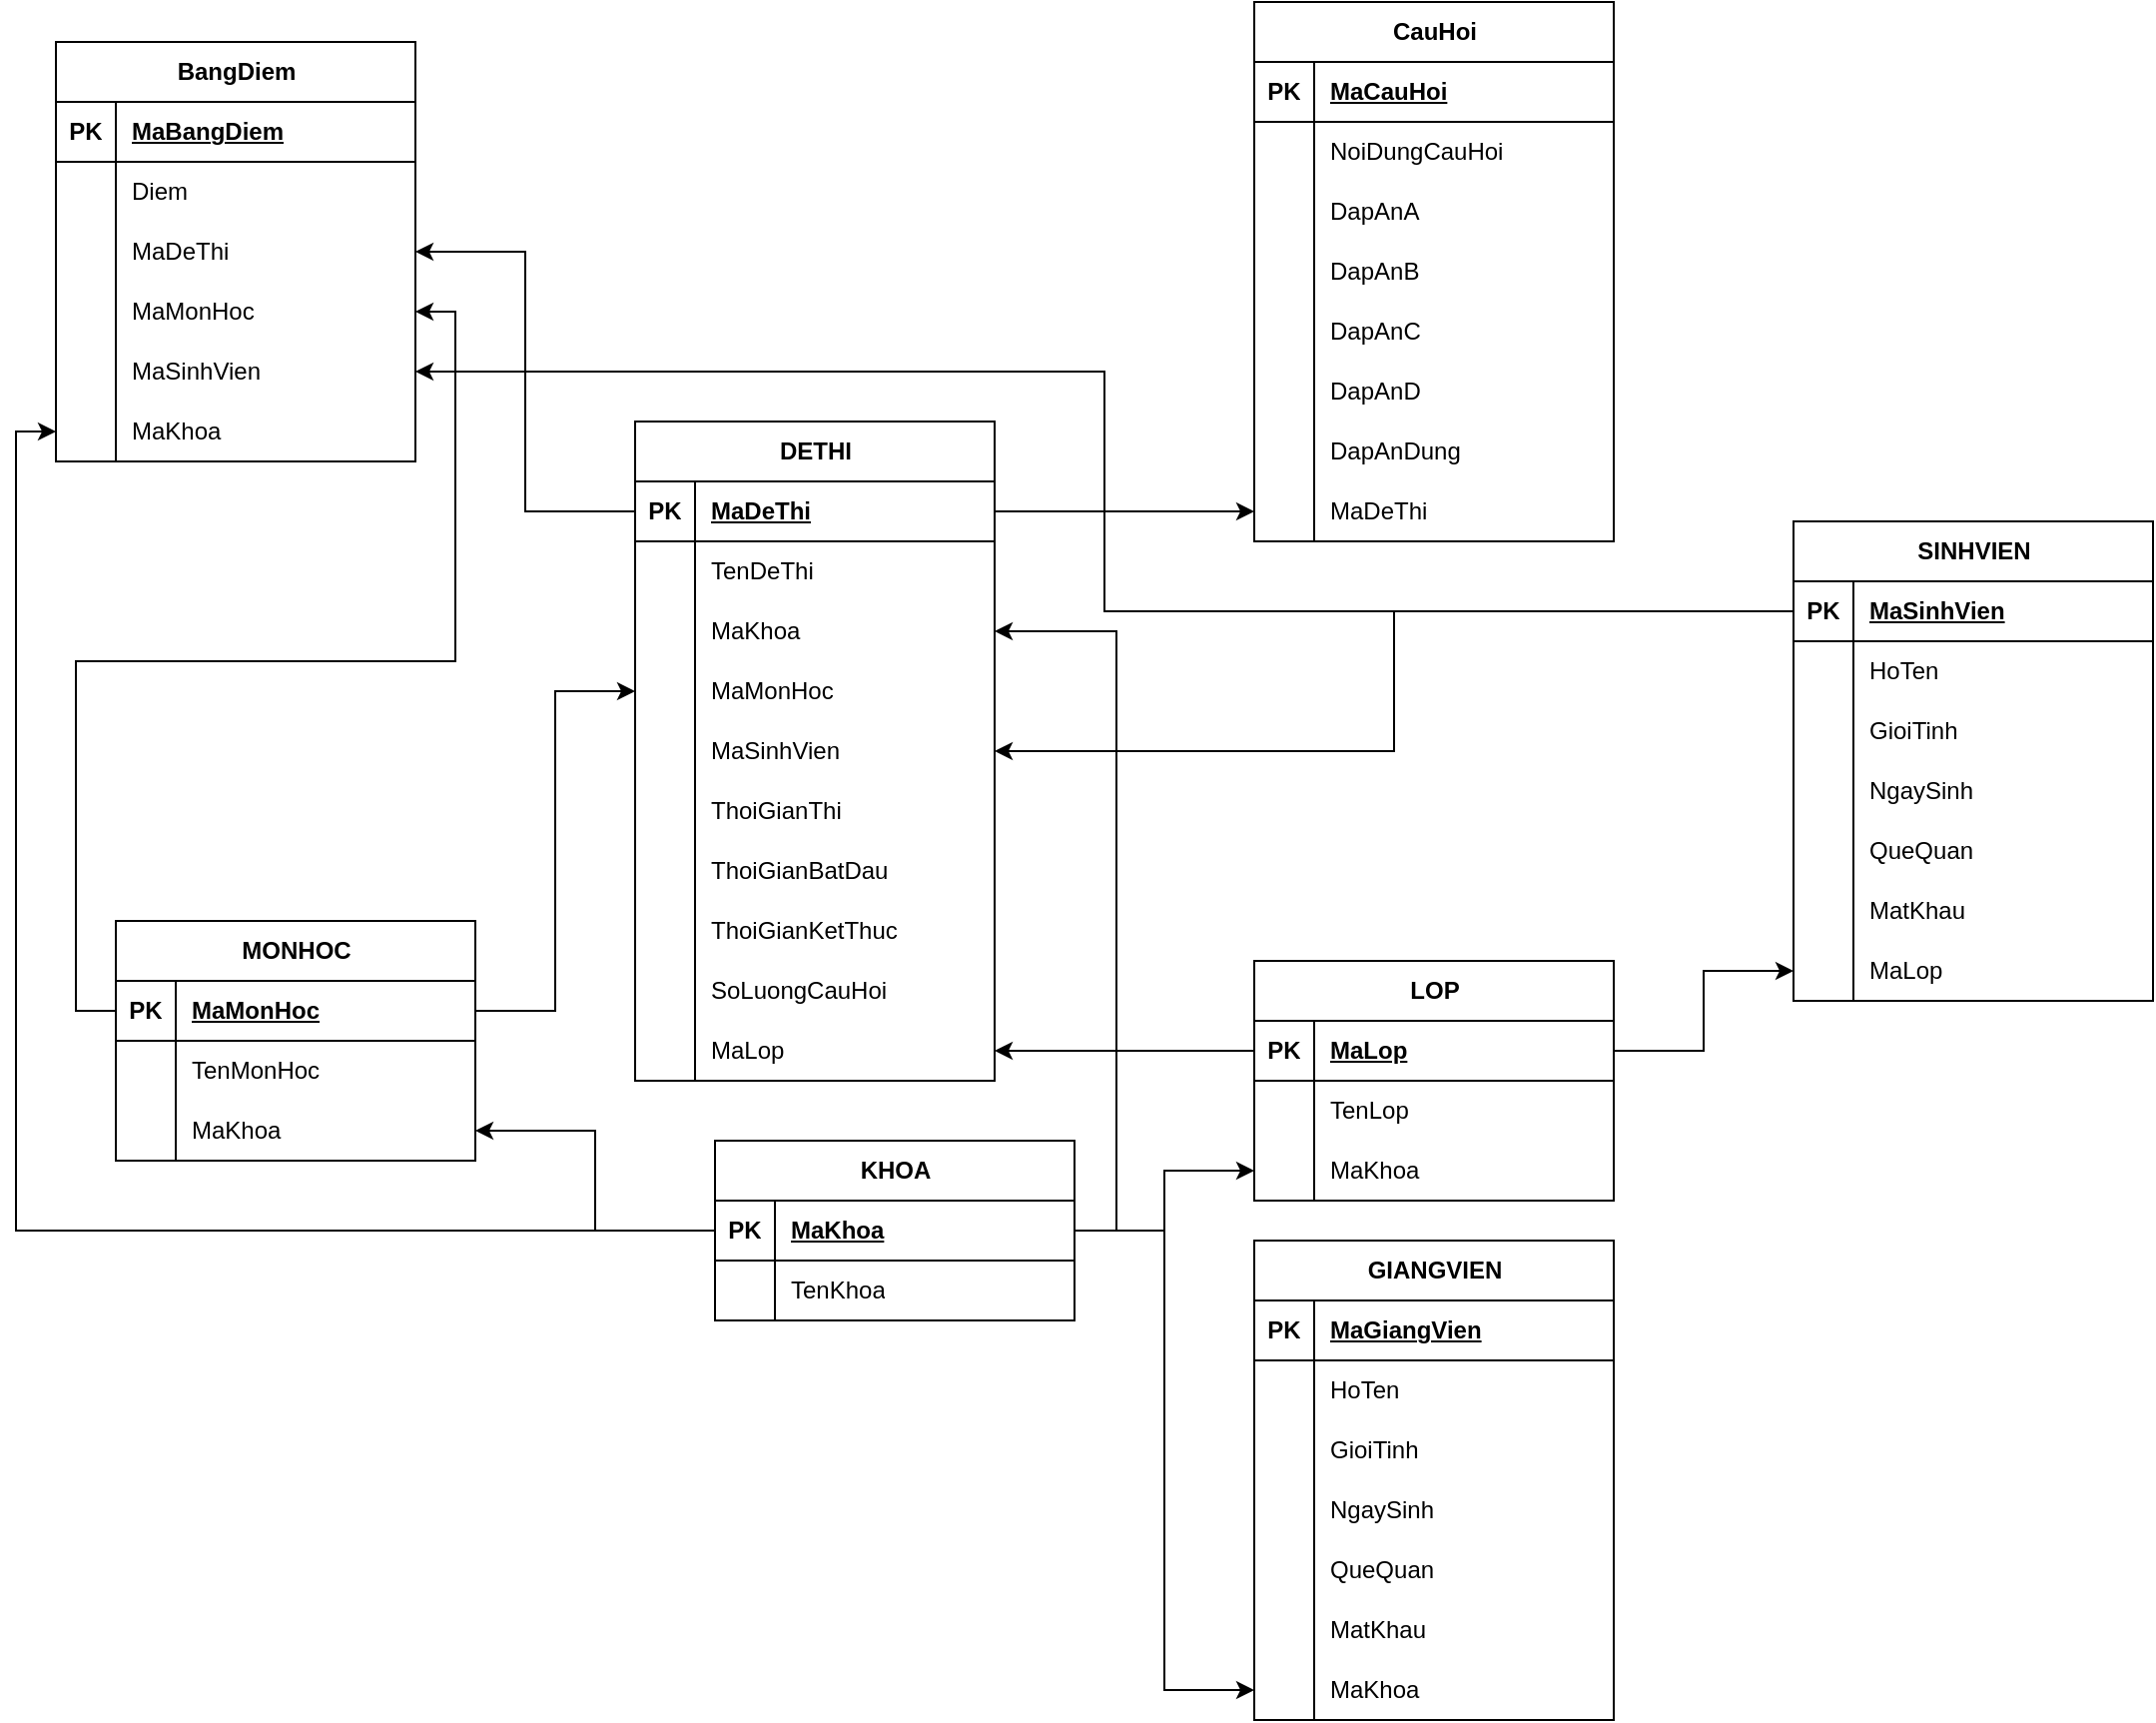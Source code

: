 <mxfile version="26.2.3">
  <diagram name="Trang-1" id="TyqDmQHRfG1zvjoiIHIw">
    <mxGraphModel dx="1827" dy="1002" grid="1" gridSize="10" guides="1" tooltips="1" connect="1" arrows="1" fold="1" page="1" pageScale="1" pageWidth="4681" pageHeight="3300" math="0" shadow="0">
      <root>
        <mxCell id="0" />
        <mxCell id="1" parent="0" />
        <mxCell id="2II3DWer-8lPDHssrKGy-1" value="SINHVIEN" style="shape=table;startSize=30;container=1;collapsible=1;childLayout=tableLayout;fixedRows=1;rowLines=0;fontStyle=1;align=center;resizeLast=1;html=1;" parent="1" vertex="1">
          <mxGeometry x="1820" y="1010" width="180" height="240" as="geometry" />
        </mxCell>
        <mxCell id="2II3DWer-8lPDHssrKGy-2" value="" style="shape=tableRow;horizontal=0;startSize=0;swimlaneHead=0;swimlaneBody=0;fillColor=none;collapsible=0;dropTarget=0;points=[[0,0.5],[1,0.5]];portConstraint=eastwest;top=0;left=0;right=0;bottom=1;" parent="2II3DWer-8lPDHssrKGy-1" vertex="1">
          <mxGeometry y="30" width="180" height="30" as="geometry" />
        </mxCell>
        <mxCell id="2II3DWer-8lPDHssrKGy-3" value="PK" style="shape=partialRectangle;connectable=0;fillColor=none;top=0;left=0;bottom=0;right=0;fontStyle=1;overflow=hidden;whiteSpace=wrap;html=1;" parent="2II3DWer-8lPDHssrKGy-2" vertex="1">
          <mxGeometry width="30" height="30" as="geometry">
            <mxRectangle width="30" height="30" as="alternateBounds" />
          </mxGeometry>
        </mxCell>
        <mxCell id="2II3DWer-8lPDHssrKGy-4" value="MaSinhVien" style="shape=partialRectangle;connectable=0;fillColor=none;top=0;left=0;bottom=0;right=0;align=left;spacingLeft=6;fontStyle=5;overflow=hidden;whiteSpace=wrap;html=1;" parent="2II3DWer-8lPDHssrKGy-2" vertex="1">
          <mxGeometry x="30" width="150" height="30" as="geometry">
            <mxRectangle width="150" height="30" as="alternateBounds" />
          </mxGeometry>
        </mxCell>
        <mxCell id="2II3DWer-8lPDHssrKGy-5" value="" style="shape=tableRow;horizontal=0;startSize=0;swimlaneHead=0;swimlaneBody=0;fillColor=none;collapsible=0;dropTarget=0;points=[[0,0.5],[1,0.5]];portConstraint=eastwest;top=0;left=0;right=0;bottom=0;" parent="2II3DWer-8lPDHssrKGy-1" vertex="1">
          <mxGeometry y="60" width="180" height="30" as="geometry" />
        </mxCell>
        <mxCell id="2II3DWer-8lPDHssrKGy-6" value="" style="shape=partialRectangle;connectable=0;fillColor=none;top=0;left=0;bottom=0;right=0;editable=1;overflow=hidden;whiteSpace=wrap;html=1;" parent="2II3DWer-8lPDHssrKGy-5" vertex="1">
          <mxGeometry width="30" height="30" as="geometry">
            <mxRectangle width="30" height="30" as="alternateBounds" />
          </mxGeometry>
        </mxCell>
        <mxCell id="2II3DWer-8lPDHssrKGy-7" value="HoTen" style="shape=partialRectangle;connectable=0;fillColor=none;top=0;left=0;bottom=0;right=0;align=left;spacingLeft=6;overflow=hidden;whiteSpace=wrap;html=1;" parent="2II3DWer-8lPDHssrKGy-5" vertex="1">
          <mxGeometry x="30" width="150" height="30" as="geometry">
            <mxRectangle width="150" height="30" as="alternateBounds" />
          </mxGeometry>
        </mxCell>
        <mxCell id="2II3DWer-8lPDHssrKGy-8" value="" style="shape=tableRow;horizontal=0;startSize=0;swimlaneHead=0;swimlaneBody=0;fillColor=none;collapsible=0;dropTarget=0;points=[[0,0.5],[1,0.5]];portConstraint=eastwest;top=0;left=0;right=0;bottom=0;" parent="2II3DWer-8lPDHssrKGy-1" vertex="1">
          <mxGeometry y="90" width="180" height="30" as="geometry" />
        </mxCell>
        <mxCell id="2II3DWer-8lPDHssrKGy-9" value="" style="shape=partialRectangle;connectable=0;fillColor=none;top=0;left=0;bottom=0;right=0;editable=1;overflow=hidden;whiteSpace=wrap;html=1;" parent="2II3DWer-8lPDHssrKGy-8" vertex="1">
          <mxGeometry width="30" height="30" as="geometry">
            <mxRectangle width="30" height="30" as="alternateBounds" />
          </mxGeometry>
        </mxCell>
        <mxCell id="2II3DWer-8lPDHssrKGy-10" value="GioiTinh" style="shape=partialRectangle;connectable=0;fillColor=none;top=0;left=0;bottom=0;right=0;align=left;spacingLeft=6;overflow=hidden;whiteSpace=wrap;html=1;" parent="2II3DWer-8lPDHssrKGy-8" vertex="1">
          <mxGeometry x="30" width="150" height="30" as="geometry">
            <mxRectangle width="150" height="30" as="alternateBounds" />
          </mxGeometry>
        </mxCell>
        <mxCell id="2II3DWer-8lPDHssrKGy-11" value="" style="shape=tableRow;horizontal=0;startSize=0;swimlaneHead=0;swimlaneBody=0;fillColor=none;collapsible=0;dropTarget=0;points=[[0,0.5],[1,0.5]];portConstraint=eastwest;top=0;left=0;right=0;bottom=0;" parent="2II3DWer-8lPDHssrKGy-1" vertex="1">
          <mxGeometry y="120" width="180" height="30" as="geometry" />
        </mxCell>
        <mxCell id="2II3DWer-8lPDHssrKGy-12" value="" style="shape=partialRectangle;connectable=0;fillColor=none;top=0;left=0;bottom=0;right=0;editable=1;overflow=hidden;whiteSpace=wrap;html=1;" parent="2II3DWer-8lPDHssrKGy-11" vertex="1">
          <mxGeometry width="30" height="30" as="geometry">
            <mxRectangle width="30" height="30" as="alternateBounds" />
          </mxGeometry>
        </mxCell>
        <mxCell id="2II3DWer-8lPDHssrKGy-13" value="NgaySinh" style="shape=partialRectangle;connectable=0;fillColor=none;top=0;left=0;bottom=0;right=0;align=left;spacingLeft=6;overflow=hidden;whiteSpace=wrap;html=1;" parent="2II3DWer-8lPDHssrKGy-11" vertex="1">
          <mxGeometry x="30" width="150" height="30" as="geometry">
            <mxRectangle width="150" height="30" as="alternateBounds" />
          </mxGeometry>
        </mxCell>
        <mxCell id="2II3DWer-8lPDHssrKGy-14" value="" style="shape=tableRow;horizontal=0;startSize=0;swimlaneHead=0;swimlaneBody=0;fillColor=none;collapsible=0;dropTarget=0;points=[[0,0.5],[1,0.5]];portConstraint=eastwest;top=0;left=0;right=0;bottom=0;" parent="2II3DWer-8lPDHssrKGy-1" vertex="1">
          <mxGeometry y="150" width="180" height="30" as="geometry" />
        </mxCell>
        <mxCell id="2II3DWer-8lPDHssrKGy-15" value="" style="shape=partialRectangle;connectable=0;fillColor=none;top=0;left=0;bottom=0;right=0;editable=1;overflow=hidden;whiteSpace=wrap;html=1;" parent="2II3DWer-8lPDHssrKGy-14" vertex="1">
          <mxGeometry width="30" height="30" as="geometry">
            <mxRectangle width="30" height="30" as="alternateBounds" />
          </mxGeometry>
        </mxCell>
        <mxCell id="2II3DWer-8lPDHssrKGy-16" value="QueQuan" style="shape=partialRectangle;connectable=0;fillColor=none;top=0;left=0;bottom=0;right=0;align=left;spacingLeft=6;overflow=hidden;whiteSpace=wrap;html=1;" parent="2II3DWer-8lPDHssrKGy-14" vertex="1">
          <mxGeometry x="30" width="150" height="30" as="geometry">
            <mxRectangle width="150" height="30" as="alternateBounds" />
          </mxGeometry>
        </mxCell>
        <mxCell id="2II3DWer-8lPDHssrKGy-33" value="" style="shape=tableRow;horizontal=0;startSize=0;swimlaneHead=0;swimlaneBody=0;fillColor=none;collapsible=0;dropTarget=0;points=[[0,0.5],[1,0.5]];portConstraint=eastwest;top=0;left=0;right=0;bottom=0;" parent="2II3DWer-8lPDHssrKGy-1" vertex="1">
          <mxGeometry y="180" width="180" height="30" as="geometry" />
        </mxCell>
        <mxCell id="2II3DWer-8lPDHssrKGy-34" value="" style="shape=partialRectangle;connectable=0;fillColor=none;top=0;left=0;bottom=0;right=0;editable=1;overflow=hidden;whiteSpace=wrap;html=1;" parent="2II3DWer-8lPDHssrKGy-33" vertex="1">
          <mxGeometry width="30" height="30" as="geometry">
            <mxRectangle width="30" height="30" as="alternateBounds" />
          </mxGeometry>
        </mxCell>
        <mxCell id="2II3DWer-8lPDHssrKGy-35" value="MatKhau" style="shape=partialRectangle;connectable=0;fillColor=none;top=0;left=0;bottom=0;right=0;align=left;spacingLeft=6;overflow=hidden;whiteSpace=wrap;html=1;" parent="2II3DWer-8lPDHssrKGy-33" vertex="1">
          <mxGeometry x="30" width="150" height="30" as="geometry">
            <mxRectangle width="150" height="30" as="alternateBounds" />
          </mxGeometry>
        </mxCell>
        <mxCell id="2II3DWer-8lPDHssrKGy-36" value="" style="shape=tableRow;horizontal=0;startSize=0;swimlaneHead=0;swimlaneBody=0;fillColor=none;collapsible=0;dropTarget=0;points=[[0,0.5],[1,0.5]];portConstraint=eastwest;top=0;left=0;right=0;bottom=0;" parent="2II3DWer-8lPDHssrKGy-1" vertex="1">
          <mxGeometry y="210" width="180" height="30" as="geometry" />
        </mxCell>
        <mxCell id="2II3DWer-8lPDHssrKGy-37" value="" style="shape=partialRectangle;connectable=0;fillColor=none;top=0;left=0;bottom=0;right=0;editable=1;overflow=hidden;whiteSpace=wrap;html=1;" parent="2II3DWer-8lPDHssrKGy-36" vertex="1">
          <mxGeometry width="30" height="30" as="geometry">
            <mxRectangle width="30" height="30" as="alternateBounds" />
          </mxGeometry>
        </mxCell>
        <mxCell id="2II3DWer-8lPDHssrKGy-38" value="MaLop" style="shape=partialRectangle;connectable=0;fillColor=none;top=0;left=0;bottom=0;right=0;align=left;spacingLeft=6;overflow=hidden;whiteSpace=wrap;html=1;" parent="2II3DWer-8lPDHssrKGy-36" vertex="1">
          <mxGeometry x="30" width="150" height="30" as="geometry">
            <mxRectangle width="150" height="30" as="alternateBounds" />
          </mxGeometry>
        </mxCell>
        <mxCell id="2II3DWer-8lPDHssrKGy-39" value="LOP" style="shape=table;startSize=30;container=1;collapsible=1;childLayout=tableLayout;fixedRows=1;rowLines=0;fontStyle=1;align=center;resizeLast=1;html=1;" parent="1" vertex="1">
          <mxGeometry x="1550" y="1230" width="180" height="120" as="geometry" />
        </mxCell>
        <mxCell id="2II3DWer-8lPDHssrKGy-40" value="" style="shape=tableRow;horizontal=0;startSize=0;swimlaneHead=0;swimlaneBody=0;fillColor=none;collapsible=0;dropTarget=0;points=[[0,0.5],[1,0.5]];portConstraint=eastwest;top=0;left=0;right=0;bottom=1;" parent="2II3DWer-8lPDHssrKGy-39" vertex="1">
          <mxGeometry y="30" width="180" height="30" as="geometry" />
        </mxCell>
        <mxCell id="2II3DWer-8lPDHssrKGy-41" value="PK" style="shape=partialRectangle;connectable=0;fillColor=none;top=0;left=0;bottom=0;right=0;fontStyle=1;overflow=hidden;whiteSpace=wrap;html=1;" parent="2II3DWer-8lPDHssrKGy-40" vertex="1">
          <mxGeometry width="30" height="30" as="geometry">
            <mxRectangle width="30" height="30" as="alternateBounds" />
          </mxGeometry>
        </mxCell>
        <mxCell id="2II3DWer-8lPDHssrKGy-42" value="MaLop" style="shape=partialRectangle;connectable=0;fillColor=none;top=0;left=0;bottom=0;right=0;align=left;spacingLeft=6;fontStyle=5;overflow=hidden;whiteSpace=wrap;html=1;" parent="2II3DWer-8lPDHssrKGy-40" vertex="1">
          <mxGeometry x="30" width="150" height="30" as="geometry">
            <mxRectangle width="150" height="30" as="alternateBounds" />
          </mxGeometry>
        </mxCell>
        <mxCell id="2II3DWer-8lPDHssrKGy-43" value="" style="shape=tableRow;horizontal=0;startSize=0;swimlaneHead=0;swimlaneBody=0;fillColor=none;collapsible=0;dropTarget=0;points=[[0,0.5],[1,0.5]];portConstraint=eastwest;top=0;left=0;right=0;bottom=0;" parent="2II3DWer-8lPDHssrKGy-39" vertex="1">
          <mxGeometry y="60" width="180" height="30" as="geometry" />
        </mxCell>
        <mxCell id="2II3DWer-8lPDHssrKGy-44" value="" style="shape=partialRectangle;connectable=0;fillColor=none;top=0;left=0;bottom=0;right=0;editable=1;overflow=hidden;whiteSpace=wrap;html=1;" parent="2II3DWer-8lPDHssrKGy-43" vertex="1">
          <mxGeometry width="30" height="30" as="geometry">
            <mxRectangle width="30" height="30" as="alternateBounds" />
          </mxGeometry>
        </mxCell>
        <mxCell id="2II3DWer-8lPDHssrKGy-45" value="TenLop" style="shape=partialRectangle;connectable=0;fillColor=none;top=0;left=0;bottom=0;right=0;align=left;spacingLeft=6;overflow=hidden;whiteSpace=wrap;html=1;" parent="2II3DWer-8lPDHssrKGy-43" vertex="1">
          <mxGeometry x="30" width="150" height="30" as="geometry">
            <mxRectangle width="150" height="30" as="alternateBounds" />
          </mxGeometry>
        </mxCell>
        <mxCell id="2II3DWer-8lPDHssrKGy-46" value="" style="shape=tableRow;horizontal=0;startSize=0;swimlaneHead=0;swimlaneBody=0;fillColor=none;collapsible=0;dropTarget=0;points=[[0,0.5],[1,0.5]];portConstraint=eastwest;top=0;left=0;right=0;bottom=0;" parent="2II3DWer-8lPDHssrKGy-39" vertex="1">
          <mxGeometry y="90" width="180" height="30" as="geometry" />
        </mxCell>
        <mxCell id="2II3DWer-8lPDHssrKGy-47" value="" style="shape=partialRectangle;connectable=0;fillColor=none;top=0;left=0;bottom=0;right=0;editable=1;overflow=hidden;whiteSpace=wrap;html=1;" parent="2II3DWer-8lPDHssrKGy-46" vertex="1">
          <mxGeometry width="30" height="30" as="geometry">
            <mxRectangle width="30" height="30" as="alternateBounds" />
          </mxGeometry>
        </mxCell>
        <mxCell id="2II3DWer-8lPDHssrKGy-48" value="MaKhoa" style="shape=partialRectangle;connectable=0;fillColor=none;top=0;left=0;bottom=0;right=0;align=left;spacingLeft=6;overflow=hidden;whiteSpace=wrap;html=1;" parent="2II3DWer-8lPDHssrKGy-46" vertex="1">
          <mxGeometry x="30" width="150" height="30" as="geometry">
            <mxRectangle width="150" height="30" as="alternateBounds" />
          </mxGeometry>
        </mxCell>
        <mxCell id="2II3DWer-8lPDHssrKGy-164" style="edgeStyle=orthogonalEdgeStyle;rounded=0;orthogonalLoop=1;jettySize=auto;html=1;entryX=0;entryY=0.5;entryDx=0;entryDy=0;" parent="1" source="2II3DWer-8lPDHssrKGy-61" target="2II3DWer-8lPDHssrKGy-46" edge="1">
          <mxGeometry relative="1" as="geometry" />
        </mxCell>
        <mxCell id="2II3DWer-8lPDHssrKGy-181" style="edgeStyle=orthogonalEdgeStyle;rounded=0;orthogonalLoop=1;jettySize=auto;html=1;entryX=1;entryY=0.5;entryDx=0;entryDy=0;" parent="1" source="2II3DWer-8lPDHssrKGy-61" target="2II3DWer-8lPDHssrKGy-88" edge="1">
          <mxGeometry relative="1" as="geometry">
            <mxPoint x="1480" y="1080" as="targetPoint" />
            <Array as="points">
              <mxPoint x="1481" y="1365" />
              <mxPoint x="1481" y="1065" />
            </Array>
          </mxGeometry>
        </mxCell>
        <mxCell id="2II3DWer-8lPDHssrKGy-61" value="KHOA" style="shape=table;startSize=30;container=1;collapsible=1;childLayout=tableLayout;fixedRows=1;rowLines=0;fontStyle=1;align=center;resizeLast=1;html=1;" parent="1" vertex="1">
          <mxGeometry x="1280" y="1320" width="180" height="90" as="geometry" />
        </mxCell>
        <mxCell id="2II3DWer-8lPDHssrKGy-62" value="" style="shape=tableRow;horizontal=0;startSize=0;swimlaneHead=0;swimlaneBody=0;fillColor=none;collapsible=0;dropTarget=0;points=[[0,0.5],[1,0.5]];portConstraint=eastwest;top=0;left=0;right=0;bottom=1;" parent="2II3DWer-8lPDHssrKGy-61" vertex="1">
          <mxGeometry y="30" width="180" height="30" as="geometry" />
        </mxCell>
        <mxCell id="2II3DWer-8lPDHssrKGy-63" value="PK" style="shape=partialRectangle;connectable=0;fillColor=none;top=0;left=0;bottom=0;right=0;fontStyle=1;overflow=hidden;whiteSpace=wrap;html=1;" parent="2II3DWer-8lPDHssrKGy-62" vertex="1">
          <mxGeometry width="30" height="30" as="geometry">
            <mxRectangle width="30" height="30" as="alternateBounds" />
          </mxGeometry>
        </mxCell>
        <mxCell id="2II3DWer-8lPDHssrKGy-64" value="MaKhoa" style="shape=partialRectangle;connectable=0;fillColor=none;top=0;left=0;bottom=0;right=0;align=left;spacingLeft=6;fontStyle=5;overflow=hidden;whiteSpace=wrap;html=1;" parent="2II3DWer-8lPDHssrKGy-62" vertex="1">
          <mxGeometry x="30" width="150" height="30" as="geometry">
            <mxRectangle width="150" height="30" as="alternateBounds" />
          </mxGeometry>
        </mxCell>
        <mxCell id="2II3DWer-8lPDHssrKGy-65" value="" style="shape=tableRow;horizontal=0;startSize=0;swimlaneHead=0;swimlaneBody=0;fillColor=none;collapsible=0;dropTarget=0;points=[[0,0.5],[1,0.5]];portConstraint=eastwest;top=0;left=0;right=0;bottom=0;" parent="2II3DWer-8lPDHssrKGy-61" vertex="1">
          <mxGeometry y="60" width="180" height="30" as="geometry" />
        </mxCell>
        <mxCell id="2II3DWer-8lPDHssrKGy-66" value="" style="shape=partialRectangle;connectable=0;fillColor=none;top=0;left=0;bottom=0;right=0;editable=1;overflow=hidden;whiteSpace=wrap;html=1;" parent="2II3DWer-8lPDHssrKGy-65" vertex="1">
          <mxGeometry width="30" height="30" as="geometry">
            <mxRectangle width="30" height="30" as="alternateBounds" />
          </mxGeometry>
        </mxCell>
        <mxCell id="2II3DWer-8lPDHssrKGy-67" value="TenKhoa" style="shape=partialRectangle;connectable=0;fillColor=none;top=0;left=0;bottom=0;right=0;align=left;spacingLeft=6;overflow=hidden;whiteSpace=wrap;html=1;" parent="2II3DWer-8lPDHssrKGy-65" vertex="1">
          <mxGeometry x="30" width="150" height="30" as="geometry">
            <mxRectangle width="150" height="30" as="alternateBounds" />
          </mxGeometry>
        </mxCell>
        <mxCell id="2II3DWer-8lPDHssrKGy-71" value="MONHOC" style="shape=table;startSize=30;container=1;collapsible=1;childLayout=tableLayout;fixedRows=1;rowLines=0;fontStyle=1;align=center;resizeLast=1;html=1;" parent="1" vertex="1">
          <mxGeometry x="980" y="1210" width="180" height="120" as="geometry" />
        </mxCell>
        <mxCell id="2II3DWer-8lPDHssrKGy-72" value="" style="shape=tableRow;horizontal=0;startSize=0;swimlaneHead=0;swimlaneBody=0;fillColor=none;collapsible=0;dropTarget=0;points=[[0,0.5],[1,0.5]];portConstraint=eastwest;top=0;left=0;right=0;bottom=1;" parent="2II3DWer-8lPDHssrKGy-71" vertex="1">
          <mxGeometry y="30" width="180" height="30" as="geometry" />
        </mxCell>
        <mxCell id="2II3DWer-8lPDHssrKGy-73" value="PK" style="shape=partialRectangle;connectable=0;fillColor=none;top=0;left=0;bottom=0;right=0;fontStyle=1;overflow=hidden;whiteSpace=wrap;html=1;" parent="2II3DWer-8lPDHssrKGy-72" vertex="1">
          <mxGeometry width="30" height="30" as="geometry">
            <mxRectangle width="30" height="30" as="alternateBounds" />
          </mxGeometry>
        </mxCell>
        <mxCell id="2II3DWer-8lPDHssrKGy-74" value="MaMonHoc" style="shape=partialRectangle;connectable=0;fillColor=none;top=0;left=0;bottom=0;right=0;align=left;spacingLeft=6;fontStyle=5;overflow=hidden;whiteSpace=wrap;html=1;" parent="2II3DWer-8lPDHssrKGy-72" vertex="1">
          <mxGeometry x="30" width="150" height="30" as="geometry">
            <mxRectangle width="150" height="30" as="alternateBounds" />
          </mxGeometry>
        </mxCell>
        <mxCell id="2II3DWer-8lPDHssrKGy-75" value="" style="shape=tableRow;horizontal=0;startSize=0;swimlaneHead=0;swimlaneBody=0;fillColor=none;collapsible=0;dropTarget=0;points=[[0,0.5],[1,0.5]];portConstraint=eastwest;top=0;left=0;right=0;bottom=0;" parent="2II3DWer-8lPDHssrKGy-71" vertex="1">
          <mxGeometry y="60" width="180" height="30" as="geometry" />
        </mxCell>
        <mxCell id="2II3DWer-8lPDHssrKGy-76" value="" style="shape=partialRectangle;connectable=0;fillColor=none;top=0;left=0;bottom=0;right=0;editable=1;overflow=hidden;whiteSpace=wrap;html=1;" parent="2II3DWer-8lPDHssrKGy-75" vertex="1">
          <mxGeometry width="30" height="30" as="geometry">
            <mxRectangle width="30" height="30" as="alternateBounds" />
          </mxGeometry>
        </mxCell>
        <mxCell id="2II3DWer-8lPDHssrKGy-77" value="TenMonHoc" style="shape=partialRectangle;connectable=0;fillColor=none;top=0;left=0;bottom=0;right=0;align=left;spacingLeft=6;overflow=hidden;whiteSpace=wrap;html=1;" parent="2II3DWer-8lPDHssrKGy-75" vertex="1">
          <mxGeometry x="30" width="150" height="30" as="geometry">
            <mxRectangle width="150" height="30" as="alternateBounds" />
          </mxGeometry>
        </mxCell>
        <mxCell id="2II3DWer-8lPDHssrKGy-78" value="" style="shape=tableRow;horizontal=0;startSize=0;swimlaneHead=0;swimlaneBody=0;fillColor=none;collapsible=0;dropTarget=0;points=[[0,0.5],[1,0.5]];portConstraint=eastwest;top=0;left=0;right=0;bottom=0;" parent="2II3DWer-8lPDHssrKGy-71" vertex="1">
          <mxGeometry y="90" width="180" height="30" as="geometry" />
        </mxCell>
        <mxCell id="2II3DWer-8lPDHssrKGy-79" value="" style="shape=partialRectangle;connectable=0;fillColor=none;top=0;left=0;bottom=0;right=0;editable=1;overflow=hidden;whiteSpace=wrap;html=1;" parent="2II3DWer-8lPDHssrKGy-78" vertex="1">
          <mxGeometry width="30" height="30" as="geometry">
            <mxRectangle width="30" height="30" as="alternateBounds" />
          </mxGeometry>
        </mxCell>
        <mxCell id="2II3DWer-8lPDHssrKGy-80" value="MaKhoa" style="shape=partialRectangle;connectable=0;fillColor=none;top=0;left=0;bottom=0;right=0;align=left;spacingLeft=6;overflow=hidden;whiteSpace=wrap;html=1;" parent="2II3DWer-8lPDHssrKGy-78" vertex="1">
          <mxGeometry x="30" width="150" height="30" as="geometry">
            <mxRectangle width="150" height="30" as="alternateBounds" />
          </mxGeometry>
        </mxCell>
        <mxCell id="2II3DWer-8lPDHssrKGy-81" value="DETHI" style="shape=table;startSize=30;container=1;collapsible=1;childLayout=tableLayout;fixedRows=1;rowLines=0;fontStyle=1;align=center;resizeLast=1;html=1;" parent="1" vertex="1">
          <mxGeometry x="1240" y="960" width="180" height="330" as="geometry" />
        </mxCell>
        <mxCell id="2II3DWer-8lPDHssrKGy-82" value="" style="shape=tableRow;horizontal=0;startSize=0;swimlaneHead=0;swimlaneBody=0;fillColor=none;collapsible=0;dropTarget=0;points=[[0,0.5],[1,0.5]];portConstraint=eastwest;top=0;left=0;right=0;bottom=1;" parent="2II3DWer-8lPDHssrKGy-81" vertex="1">
          <mxGeometry y="30" width="180" height="30" as="geometry" />
        </mxCell>
        <mxCell id="2II3DWer-8lPDHssrKGy-83" value="PK" style="shape=partialRectangle;connectable=0;fillColor=none;top=0;left=0;bottom=0;right=0;fontStyle=1;overflow=hidden;whiteSpace=wrap;html=1;" parent="2II3DWer-8lPDHssrKGy-82" vertex="1">
          <mxGeometry width="30" height="30" as="geometry">
            <mxRectangle width="30" height="30" as="alternateBounds" />
          </mxGeometry>
        </mxCell>
        <mxCell id="2II3DWer-8lPDHssrKGy-84" value="MaDeThi" style="shape=partialRectangle;connectable=0;fillColor=none;top=0;left=0;bottom=0;right=0;align=left;spacingLeft=6;fontStyle=5;overflow=hidden;whiteSpace=wrap;html=1;" parent="2II3DWer-8lPDHssrKGy-82" vertex="1">
          <mxGeometry x="30" width="150" height="30" as="geometry">
            <mxRectangle width="150" height="30" as="alternateBounds" />
          </mxGeometry>
        </mxCell>
        <mxCell id="2II3DWer-8lPDHssrKGy-85" value="" style="shape=tableRow;horizontal=0;startSize=0;swimlaneHead=0;swimlaneBody=0;fillColor=none;collapsible=0;dropTarget=0;points=[[0,0.5],[1,0.5]];portConstraint=eastwest;top=0;left=0;right=0;bottom=0;" parent="2II3DWer-8lPDHssrKGy-81" vertex="1">
          <mxGeometry y="60" width="180" height="30" as="geometry" />
        </mxCell>
        <mxCell id="2II3DWer-8lPDHssrKGy-86" value="" style="shape=partialRectangle;connectable=0;fillColor=none;top=0;left=0;bottom=0;right=0;editable=1;overflow=hidden;whiteSpace=wrap;html=1;" parent="2II3DWer-8lPDHssrKGy-85" vertex="1">
          <mxGeometry width="30" height="30" as="geometry">
            <mxRectangle width="30" height="30" as="alternateBounds" />
          </mxGeometry>
        </mxCell>
        <mxCell id="2II3DWer-8lPDHssrKGy-87" value="TenDeThi" style="shape=partialRectangle;connectable=0;fillColor=none;top=0;left=0;bottom=0;right=0;align=left;spacingLeft=6;overflow=hidden;whiteSpace=wrap;html=1;" parent="2II3DWer-8lPDHssrKGy-85" vertex="1">
          <mxGeometry x="30" width="150" height="30" as="geometry">
            <mxRectangle width="150" height="30" as="alternateBounds" />
          </mxGeometry>
        </mxCell>
        <mxCell id="2II3DWer-8lPDHssrKGy-88" value="" style="shape=tableRow;horizontal=0;startSize=0;swimlaneHead=0;swimlaneBody=0;fillColor=none;collapsible=0;dropTarget=0;points=[[0,0.5],[1,0.5]];portConstraint=eastwest;top=0;left=0;right=0;bottom=0;" parent="2II3DWer-8lPDHssrKGy-81" vertex="1">
          <mxGeometry y="90" width="180" height="30" as="geometry" />
        </mxCell>
        <mxCell id="2II3DWer-8lPDHssrKGy-89" value="" style="shape=partialRectangle;connectable=0;fillColor=none;top=0;left=0;bottom=0;right=0;editable=1;overflow=hidden;whiteSpace=wrap;html=1;" parent="2II3DWer-8lPDHssrKGy-88" vertex="1">
          <mxGeometry width="30" height="30" as="geometry">
            <mxRectangle width="30" height="30" as="alternateBounds" />
          </mxGeometry>
        </mxCell>
        <mxCell id="2II3DWer-8lPDHssrKGy-90" value="MaKhoa" style="shape=partialRectangle;connectable=0;fillColor=none;top=0;left=0;bottom=0;right=0;align=left;spacingLeft=6;overflow=hidden;whiteSpace=wrap;html=1;" parent="2II3DWer-8lPDHssrKGy-88" vertex="1">
          <mxGeometry x="30" width="150" height="30" as="geometry">
            <mxRectangle width="150" height="30" as="alternateBounds" />
          </mxGeometry>
        </mxCell>
        <mxCell id="2II3DWer-8lPDHssrKGy-91" value="" style="shape=tableRow;horizontal=0;startSize=0;swimlaneHead=0;swimlaneBody=0;fillColor=none;collapsible=0;dropTarget=0;points=[[0,0.5],[1,0.5]];portConstraint=eastwest;top=0;left=0;right=0;bottom=0;" parent="2II3DWer-8lPDHssrKGy-81" vertex="1">
          <mxGeometry y="120" width="180" height="30" as="geometry" />
        </mxCell>
        <mxCell id="2II3DWer-8lPDHssrKGy-92" value="" style="shape=partialRectangle;connectable=0;fillColor=none;top=0;left=0;bottom=0;right=0;editable=1;overflow=hidden;whiteSpace=wrap;html=1;" parent="2II3DWer-8lPDHssrKGy-91" vertex="1">
          <mxGeometry width="30" height="30" as="geometry">
            <mxRectangle width="30" height="30" as="alternateBounds" />
          </mxGeometry>
        </mxCell>
        <mxCell id="2II3DWer-8lPDHssrKGy-93" value="MaMonHoc" style="shape=partialRectangle;connectable=0;fillColor=none;top=0;left=0;bottom=0;right=0;align=left;spacingLeft=6;overflow=hidden;whiteSpace=wrap;html=1;" parent="2II3DWer-8lPDHssrKGy-91" vertex="1">
          <mxGeometry x="30" width="150" height="30" as="geometry">
            <mxRectangle width="150" height="30" as="alternateBounds" />
          </mxGeometry>
        </mxCell>
        <mxCell id="2II3DWer-8lPDHssrKGy-94" value="" style="shape=tableRow;horizontal=0;startSize=0;swimlaneHead=0;swimlaneBody=0;fillColor=none;collapsible=0;dropTarget=0;points=[[0,0.5],[1,0.5]];portConstraint=eastwest;top=0;left=0;right=0;bottom=0;" parent="2II3DWer-8lPDHssrKGy-81" vertex="1">
          <mxGeometry y="150" width="180" height="30" as="geometry" />
        </mxCell>
        <mxCell id="2II3DWer-8lPDHssrKGy-95" value="" style="shape=partialRectangle;connectable=0;fillColor=none;top=0;left=0;bottom=0;right=0;editable=1;overflow=hidden;whiteSpace=wrap;html=1;" parent="2II3DWer-8lPDHssrKGy-94" vertex="1">
          <mxGeometry width="30" height="30" as="geometry">
            <mxRectangle width="30" height="30" as="alternateBounds" />
          </mxGeometry>
        </mxCell>
        <mxCell id="2II3DWer-8lPDHssrKGy-96" value="MaSinhVien" style="shape=partialRectangle;connectable=0;fillColor=none;top=0;left=0;bottom=0;right=0;align=left;spacingLeft=6;overflow=hidden;whiteSpace=wrap;html=1;" parent="2II3DWer-8lPDHssrKGy-94" vertex="1">
          <mxGeometry x="30" width="150" height="30" as="geometry">
            <mxRectangle width="150" height="30" as="alternateBounds" />
          </mxGeometry>
        </mxCell>
        <mxCell id="2II3DWer-8lPDHssrKGy-97" value="" style="shape=tableRow;horizontal=0;startSize=0;swimlaneHead=0;swimlaneBody=0;fillColor=none;collapsible=0;dropTarget=0;points=[[0,0.5],[1,0.5]];portConstraint=eastwest;top=0;left=0;right=0;bottom=0;" parent="2II3DWer-8lPDHssrKGy-81" vertex="1">
          <mxGeometry y="180" width="180" height="30" as="geometry" />
        </mxCell>
        <mxCell id="2II3DWer-8lPDHssrKGy-98" value="" style="shape=partialRectangle;connectable=0;fillColor=none;top=0;left=0;bottom=0;right=0;editable=1;overflow=hidden;whiteSpace=wrap;html=1;" parent="2II3DWer-8lPDHssrKGy-97" vertex="1">
          <mxGeometry width="30" height="30" as="geometry">
            <mxRectangle width="30" height="30" as="alternateBounds" />
          </mxGeometry>
        </mxCell>
        <mxCell id="2II3DWer-8lPDHssrKGy-99" value="ThoiGianThi" style="shape=partialRectangle;connectable=0;fillColor=none;top=0;left=0;bottom=0;right=0;align=left;spacingLeft=6;overflow=hidden;whiteSpace=wrap;html=1;" parent="2II3DWer-8lPDHssrKGy-97" vertex="1">
          <mxGeometry x="30" width="150" height="30" as="geometry">
            <mxRectangle width="150" height="30" as="alternateBounds" />
          </mxGeometry>
        </mxCell>
        <mxCell id="2II3DWer-8lPDHssrKGy-100" value="" style="shape=tableRow;horizontal=0;startSize=0;swimlaneHead=0;swimlaneBody=0;fillColor=none;collapsible=0;dropTarget=0;points=[[0,0.5],[1,0.5]];portConstraint=eastwest;top=0;left=0;right=0;bottom=0;" parent="2II3DWer-8lPDHssrKGy-81" vertex="1">
          <mxGeometry y="210" width="180" height="30" as="geometry" />
        </mxCell>
        <mxCell id="2II3DWer-8lPDHssrKGy-101" value="" style="shape=partialRectangle;connectable=0;fillColor=none;top=0;left=0;bottom=0;right=0;editable=1;overflow=hidden;whiteSpace=wrap;html=1;" parent="2II3DWer-8lPDHssrKGy-100" vertex="1">
          <mxGeometry width="30" height="30" as="geometry">
            <mxRectangle width="30" height="30" as="alternateBounds" />
          </mxGeometry>
        </mxCell>
        <mxCell id="2II3DWer-8lPDHssrKGy-102" value="ThoiGianBatDau" style="shape=partialRectangle;connectable=0;fillColor=none;top=0;left=0;bottom=0;right=0;align=left;spacingLeft=6;overflow=hidden;whiteSpace=wrap;html=1;" parent="2II3DWer-8lPDHssrKGy-100" vertex="1">
          <mxGeometry x="30" width="150" height="30" as="geometry">
            <mxRectangle width="150" height="30" as="alternateBounds" />
          </mxGeometry>
        </mxCell>
        <mxCell id="2II3DWer-8lPDHssrKGy-103" value="" style="shape=tableRow;horizontal=0;startSize=0;swimlaneHead=0;swimlaneBody=0;fillColor=none;collapsible=0;dropTarget=0;points=[[0,0.5],[1,0.5]];portConstraint=eastwest;top=0;left=0;right=0;bottom=0;" parent="2II3DWer-8lPDHssrKGy-81" vertex="1">
          <mxGeometry y="240" width="180" height="30" as="geometry" />
        </mxCell>
        <mxCell id="2II3DWer-8lPDHssrKGy-104" value="" style="shape=partialRectangle;connectable=0;fillColor=none;top=0;left=0;bottom=0;right=0;editable=1;overflow=hidden;whiteSpace=wrap;html=1;" parent="2II3DWer-8lPDHssrKGy-103" vertex="1">
          <mxGeometry width="30" height="30" as="geometry">
            <mxRectangle width="30" height="30" as="alternateBounds" />
          </mxGeometry>
        </mxCell>
        <mxCell id="2II3DWer-8lPDHssrKGy-105" value="ThoiGianKetThuc" style="shape=partialRectangle;connectable=0;fillColor=none;top=0;left=0;bottom=0;right=0;align=left;spacingLeft=6;overflow=hidden;whiteSpace=wrap;html=1;" parent="2II3DWer-8lPDHssrKGy-103" vertex="1">
          <mxGeometry x="30" width="150" height="30" as="geometry">
            <mxRectangle width="150" height="30" as="alternateBounds" />
          </mxGeometry>
        </mxCell>
        <mxCell id="2II3DWer-8lPDHssrKGy-106" value="" style="shape=tableRow;horizontal=0;startSize=0;swimlaneHead=0;swimlaneBody=0;fillColor=none;collapsible=0;dropTarget=0;points=[[0,0.5],[1,0.5]];portConstraint=eastwest;top=0;left=0;right=0;bottom=0;" parent="2II3DWer-8lPDHssrKGy-81" vertex="1">
          <mxGeometry y="270" width="180" height="30" as="geometry" />
        </mxCell>
        <mxCell id="2II3DWer-8lPDHssrKGy-107" value="" style="shape=partialRectangle;connectable=0;fillColor=none;top=0;left=0;bottom=0;right=0;editable=1;overflow=hidden;whiteSpace=wrap;html=1;" parent="2II3DWer-8lPDHssrKGy-106" vertex="1">
          <mxGeometry width="30" height="30" as="geometry">
            <mxRectangle width="30" height="30" as="alternateBounds" />
          </mxGeometry>
        </mxCell>
        <mxCell id="2II3DWer-8lPDHssrKGy-108" value="SoLuongCauHoi" style="shape=partialRectangle;connectable=0;fillColor=none;top=0;left=0;bottom=0;right=0;align=left;spacingLeft=6;overflow=hidden;whiteSpace=wrap;html=1;" parent="2II3DWer-8lPDHssrKGy-106" vertex="1">
          <mxGeometry x="30" width="150" height="30" as="geometry">
            <mxRectangle width="150" height="30" as="alternateBounds" />
          </mxGeometry>
        </mxCell>
        <mxCell id="2II3DWer-8lPDHssrKGy-182" value="" style="shape=tableRow;horizontal=0;startSize=0;swimlaneHead=0;swimlaneBody=0;fillColor=none;collapsible=0;dropTarget=0;points=[[0,0.5],[1,0.5]];portConstraint=eastwest;top=0;left=0;right=0;bottom=0;" parent="2II3DWer-8lPDHssrKGy-81" vertex="1">
          <mxGeometry y="300" width="180" height="30" as="geometry" />
        </mxCell>
        <mxCell id="2II3DWer-8lPDHssrKGy-183" value="" style="shape=partialRectangle;connectable=0;fillColor=none;top=0;left=0;bottom=0;right=0;editable=1;overflow=hidden;whiteSpace=wrap;html=1;" parent="2II3DWer-8lPDHssrKGy-182" vertex="1">
          <mxGeometry width="30" height="30" as="geometry">
            <mxRectangle width="30" height="30" as="alternateBounds" />
          </mxGeometry>
        </mxCell>
        <mxCell id="2II3DWer-8lPDHssrKGy-184" value="MaLop" style="shape=partialRectangle;connectable=0;fillColor=none;top=0;left=0;bottom=0;right=0;align=left;spacingLeft=6;overflow=hidden;whiteSpace=wrap;html=1;" parent="2II3DWer-8lPDHssrKGy-182" vertex="1">
          <mxGeometry x="30" width="150" height="30" as="geometry">
            <mxRectangle width="150" height="30" as="alternateBounds" />
          </mxGeometry>
        </mxCell>
        <mxCell id="2II3DWer-8lPDHssrKGy-109" value="CauHoi" style="shape=table;startSize=30;container=1;collapsible=1;childLayout=tableLayout;fixedRows=1;rowLines=0;fontStyle=1;align=center;resizeLast=1;html=1;" parent="1" vertex="1">
          <mxGeometry x="1550" y="750" width="180" height="270" as="geometry" />
        </mxCell>
        <mxCell id="2II3DWer-8lPDHssrKGy-110" value="" style="shape=tableRow;horizontal=0;startSize=0;swimlaneHead=0;swimlaneBody=0;fillColor=none;collapsible=0;dropTarget=0;points=[[0,0.5],[1,0.5]];portConstraint=eastwest;top=0;left=0;right=0;bottom=1;" parent="2II3DWer-8lPDHssrKGy-109" vertex="1">
          <mxGeometry y="30" width="180" height="30" as="geometry" />
        </mxCell>
        <mxCell id="2II3DWer-8lPDHssrKGy-111" value="PK" style="shape=partialRectangle;connectable=0;fillColor=none;top=0;left=0;bottom=0;right=0;fontStyle=1;overflow=hidden;whiteSpace=wrap;html=1;" parent="2II3DWer-8lPDHssrKGy-110" vertex="1">
          <mxGeometry width="30" height="30" as="geometry">
            <mxRectangle width="30" height="30" as="alternateBounds" />
          </mxGeometry>
        </mxCell>
        <mxCell id="2II3DWer-8lPDHssrKGy-112" value="MaCauHoi" style="shape=partialRectangle;connectable=0;fillColor=none;top=0;left=0;bottom=0;right=0;align=left;spacingLeft=6;fontStyle=5;overflow=hidden;whiteSpace=wrap;html=1;" parent="2II3DWer-8lPDHssrKGy-110" vertex="1">
          <mxGeometry x="30" width="150" height="30" as="geometry">
            <mxRectangle width="150" height="30" as="alternateBounds" />
          </mxGeometry>
        </mxCell>
        <mxCell id="2II3DWer-8lPDHssrKGy-113" value="" style="shape=tableRow;horizontal=0;startSize=0;swimlaneHead=0;swimlaneBody=0;fillColor=none;collapsible=0;dropTarget=0;points=[[0,0.5],[1,0.5]];portConstraint=eastwest;top=0;left=0;right=0;bottom=0;" parent="2II3DWer-8lPDHssrKGy-109" vertex="1">
          <mxGeometry y="60" width="180" height="30" as="geometry" />
        </mxCell>
        <mxCell id="2II3DWer-8lPDHssrKGy-114" value="" style="shape=partialRectangle;connectable=0;fillColor=none;top=0;left=0;bottom=0;right=0;editable=1;overflow=hidden;whiteSpace=wrap;html=1;" parent="2II3DWer-8lPDHssrKGy-113" vertex="1">
          <mxGeometry width="30" height="30" as="geometry">
            <mxRectangle width="30" height="30" as="alternateBounds" />
          </mxGeometry>
        </mxCell>
        <mxCell id="2II3DWer-8lPDHssrKGy-115" value="NoiDungCauHoi" style="shape=partialRectangle;connectable=0;fillColor=none;top=0;left=0;bottom=0;right=0;align=left;spacingLeft=6;overflow=hidden;whiteSpace=wrap;html=1;" parent="2II3DWer-8lPDHssrKGy-113" vertex="1">
          <mxGeometry x="30" width="150" height="30" as="geometry">
            <mxRectangle width="150" height="30" as="alternateBounds" />
          </mxGeometry>
        </mxCell>
        <mxCell id="2II3DWer-8lPDHssrKGy-116" value="" style="shape=tableRow;horizontal=0;startSize=0;swimlaneHead=0;swimlaneBody=0;fillColor=none;collapsible=0;dropTarget=0;points=[[0,0.5],[1,0.5]];portConstraint=eastwest;top=0;left=0;right=0;bottom=0;" parent="2II3DWer-8lPDHssrKGy-109" vertex="1">
          <mxGeometry y="90" width="180" height="30" as="geometry" />
        </mxCell>
        <mxCell id="2II3DWer-8lPDHssrKGy-117" value="" style="shape=partialRectangle;connectable=0;fillColor=none;top=0;left=0;bottom=0;right=0;editable=1;overflow=hidden;whiteSpace=wrap;html=1;" parent="2II3DWer-8lPDHssrKGy-116" vertex="1">
          <mxGeometry width="30" height="30" as="geometry">
            <mxRectangle width="30" height="30" as="alternateBounds" />
          </mxGeometry>
        </mxCell>
        <mxCell id="2II3DWer-8lPDHssrKGy-118" value="DapAnA" style="shape=partialRectangle;connectable=0;fillColor=none;top=0;left=0;bottom=0;right=0;align=left;spacingLeft=6;overflow=hidden;whiteSpace=wrap;html=1;" parent="2II3DWer-8lPDHssrKGy-116" vertex="1">
          <mxGeometry x="30" width="150" height="30" as="geometry">
            <mxRectangle width="150" height="30" as="alternateBounds" />
          </mxGeometry>
        </mxCell>
        <mxCell id="2II3DWer-8lPDHssrKGy-119" value="" style="shape=tableRow;horizontal=0;startSize=0;swimlaneHead=0;swimlaneBody=0;fillColor=none;collapsible=0;dropTarget=0;points=[[0,0.5],[1,0.5]];portConstraint=eastwest;top=0;left=0;right=0;bottom=0;" parent="2II3DWer-8lPDHssrKGy-109" vertex="1">
          <mxGeometry y="120" width="180" height="30" as="geometry" />
        </mxCell>
        <mxCell id="2II3DWer-8lPDHssrKGy-120" value="" style="shape=partialRectangle;connectable=0;fillColor=none;top=0;left=0;bottom=0;right=0;editable=1;overflow=hidden;whiteSpace=wrap;html=1;" parent="2II3DWer-8lPDHssrKGy-119" vertex="1">
          <mxGeometry width="30" height="30" as="geometry">
            <mxRectangle width="30" height="30" as="alternateBounds" />
          </mxGeometry>
        </mxCell>
        <mxCell id="2II3DWer-8lPDHssrKGy-121" value="DapAnB" style="shape=partialRectangle;connectable=0;fillColor=none;top=0;left=0;bottom=0;right=0;align=left;spacingLeft=6;overflow=hidden;whiteSpace=wrap;html=1;" parent="2II3DWer-8lPDHssrKGy-119" vertex="1">
          <mxGeometry x="30" width="150" height="30" as="geometry">
            <mxRectangle width="150" height="30" as="alternateBounds" />
          </mxGeometry>
        </mxCell>
        <mxCell id="2II3DWer-8lPDHssrKGy-122" value="" style="shape=tableRow;horizontal=0;startSize=0;swimlaneHead=0;swimlaneBody=0;fillColor=none;collapsible=0;dropTarget=0;points=[[0,0.5],[1,0.5]];portConstraint=eastwest;top=0;left=0;right=0;bottom=0;" parent="2II3DWer-8lPDHssrKGy-109" vertex="1">
          <mxGeometry y="150" width="180" height="30" as="geometry" />
        </mxCell>
        <mxCell id="2II3DWer-8lPDHssrKGy-123" value="" style="shape=partialRectangle;connectable=0;fillColor=none;top=0;left=0;bottom=0;right=0;editable=1;overflow=hidden;whiteSpace=wrap;html=1;" parent="2II3DWer-8lPDHssrKGy-122" vertex="1">
          <mxGeometry width="30" height="30" as="geometry">
            <mxRectangle width="30" height="30" as="alternateBounds" />
          </mxGeometry>
        </mxCell>
        <mxCell id="2II3DWer-8lPDHssrKGy-124" value="DapAnC" style="shape=partialRectangle;connectable=0;fillColor=none;top=0;left=0;bottom=0;right=0;align=left;spacingLeft=6;overflow=hidden;whiteSpace=wrap;html=1;" parent="2II3DWer-8lPDHssrKGy-122" vertex="1">
          <mxGeometry x="30" width="150" height="30" as="geometry">
            <mxRectangle width="150" height="30" as="alternateBounds" />
          </mxGeometry>
        </mxCell>
        <mxCell id="2II3DWer-8lPDHssrKGy-125" value="" style="shape=tableRow;horizontal=0;startSize=0;swimlaneHead=0;swimlaneBody=0;fillColor=none;collapsible=0;dropTarget=0;points=[[0,0.5],[1,0.5]];portConstraint=eastwest;top=0;left=0;right=0;bottom=0;" parent="2II3DWer-8lPDHssrKGy-109" vertex="1">
          <mxGeometry y="180" width="180" height="30" as="geometry" />
        </mxCell>
        <mxCell id="2II3DWer-8lPDHssrKGy-126" value="" style="shape=partialRectangle;connectable=0;fillColor=none;top=0;left=0;bottom=0;right=0;editable=1;overflow=hidden;whiteSpace=wrap;html=1;" parent="2II3DWer-8lPDHssrKGy-125" vertex="1">
          <mxGeometry width="30" height="30" as="geometry">
            <mxRectangle width="30" height="30" as="alternateBounds" />
          </mxGeometry>
        </mxCell>
        <mxCell id="2II3DWer-8lPDHssrKGy-127" value="DapAnD" style="shape=partialRectangle;connectable=0;fillColor=none;top=0;left=0;bottom=0;right=0;align=left;spacingLeft=6;overflow=hidden;whiteSpace=wrap;html=1;" parent="2II3DWer-8lPDHssrKGy-125" vertex="1">
          <mxGeometry x="30" width="150" height="30" as="geometry">
            <mxRectangle width="150" height="30" as="alternateBounds" />
          </mxGeometry>
        </mxCell>
        <mxCell id="2II3DWer-8lPDHssrKGy-128" value="" style="shape=tableRow;horizontal=0;startSize=0;swimlaneHead=0;swimlaneBody=0;fillColor=none;collapsible=0;dropTarget=0;points=[[0,0.5],[1,0.5]];portConstraint=eastwest;top=0;left=0;right=0;bottom=0;" parent="2II3DWer-8lPDHssrKGy-109" vertex="1">
          <mxGeometry y="210" width="180" height="30" as="geometry" />
        </mxCell>
        <mxCell id="2II3DWer-8lPDHssrKGy-129" value="" style="shape=partialRectangle;connectable=0;fillColor=none;top=0;left=0;bottom=0;right=0;editable=1;overflow=hidden;whiteSpace=wrap;html=1;" parent="2II3DWer-8lPDHssrKGy-128" vertex="1">
          <mxGeometry width="30" height="30" as="geometry">
            <mxRectangle width="30" height="30" as="alternateBounds" />
          </mxGeometry>
        </mxCell>
        <mxCell id="2II3DWer-8lPDHssrKGy-130" value="DapAnDung" style="shape=partialRectangle;connectable=0;fillColor=none;top=0;left=0;bottom=0;right=0;align=left;spacingLeft=6;overflow=hidden;whiteSpace=wrap;html=1;" parent="2II3DWer-8lPDHssrKGy-128" vertex="1">
          <mxGeometry x="30" width="150" height="30" as="geometry">
            <mxRectangle width="150" height="30" as="alternateBounds" />
          </mxGeometry>
        </mxCell>
        <mxCell id="2II3DWer-8lPDHssrKGy-174" value="" style="shape=tableRow;horizontal=0;startSize=0;swimlaneHead=0;swimlaneBody=0;fillColor=none;collapsible=0;dropTarget=0;points=[[0,0.5],[1,0.5]];portConstraint=eastwest;top=0;left=0;right=0;bottom=0;" parent="2II3DWer-8lPDHssrKGy-109" vertex="1">
          <mxGeometry y="240" width="180" height="30" as="geometry" />
        </mxCell>
        <mxCell id="2II3DWer-8lPDHssrKGy-175" value="" style="shape=partialRectangle;connectable=0;fillColor=none;top=0;left=0;bottom=0;right=0;editable=1;overflow=hidden;whiteSpace=wrap;html=1;" parent="2II3DWer-8lPDHssrKGy-174" vertex="1">
          <mxGeometry width="30" height="30" as="geometry">
            <mxRectangle width="30" height="30" as="alternateBounds" />
          </mxGeometry>
        </mxCell>
        <mxCell id="2II3DWer-8lPDHssrKGy-176" value="MaDeThi" style="shape=partialRectangle;connectable=0;fillColor=none;top=0;left=0;bottom=0;right=0;align=left;spacingLeft=6;overflow=hidden;whiteSpace=wrap;html=1;" parent="2II3DWer-8lPDHssrKGy-174" vertex="1">
          <mxGeometry x="30" width="150" height="30" as="geometry">
            <mxRectangle width="150" height="30" as="alternateBounds" />
          </mxGeometry>
        </mxCell>
        <mxCell id="2II3DWer-8lPDHssrKGy-137" value="BangDiem" style="shape=table;startSize=30;container=1;collapsible=1;childLayout=tableLayout;fixedRows=1;rowLines=0;fontStyle=1;align=center;resizeLast=1;html=1;" parent="1" vertex="1">
          <mxGeometry x="950" y="770" width="180" height="210" as="geometry" />
        </mxCell>
        <mxCell id="2II3DWer-8lPDHssrKGy-138" value="" style="shape=tableRow;horizontal=0;startSize=0;swimlaneHead=0;swimlaneBody=0;fillColor=none;collapsible=0;dropTarget=0;points=[[0,0.5],[1,0.5]];portConstraint=eastwest;top=0;left=0;right=0;bottom=1;" parent="2II3DWer-8lPDHssrKGy-137" vertex="1">
          <mxGeometry y="30" width="180" height="30" as="geometry" />
        </mxCell>
        <mxCell id="2II3DWer-8lPDHssrKGy-139" value="PK" style="shape=partialRectangle;connectable=0;fillColor=none;top=0;left=0;bottom=0;right=0;fontStyle=1;overflow=hidden;whiteSpace=wrap;html=1;" parent="2II3DWer-8lPDHssrKGy-138" vertex="1">
          <mxGeometry width="30" height="30" as="geometry">
            <mxRectangle width="30" height="30" as="alternateBounds" />
          </mxGeometry>
        </mxCell>
        <mxCell id="2II3DWer-8lPDHssrKGy-140" value="MaBangDiem" style="shape=partialRectangle;connectable=0;fillColor=none;top=0;left=0;bottom=0;right=0;align=left;spacingLeft=6;fontStyle=5;overflow=hidden;whiteSpace=wrap;html=1;" parent="2II3DWer-8lPDHssrKGy-138" vertex="1">
          <mxGeometry x="30" width="150" height="30" as="geometry">
            <mxRectangle width="150" height="30" as="alternateBounds" />
          </mxGeometry>
        </mxCell>
        <mxCell id="2II3DWer-8lPDHssrKGy-141" value="" style="shape=tableRow;horizontal=0;startSize=0;swimlaneHead=0;swimlaneBody=0;fillColor=none;collapsible=0;dropTarget=0;points=[[0,0.5],[1,0.5]];portConstraint=eastwest;top=0;left=0;right=0;bottom=0;" parent="2II3DWer-8lPDHssrKGy-137" vertex="1">
          <mxGeometry y="60" width="180" height="30" as="geometry" />
        </mxCell>
        <mxCell id="2II3DWer-8lPDHssrKGy-142" value="" style="shape=partialRectangle;connectable=0;fillColor=none;top=0;left=0;bottom=0;right=0;editable=1;overflow=hidden;whiteSpace=wrap;html=1;" parent="2II3DWer-8lPDHssrKGy-141" vertex="1">
          <mxGeometry width="30" height="30" as="geometry">
            <mxRectangle width="30" height="30" as="alternateBounds" />
          </mxGeometry>
        </mxCell>
        <mxCell id="2II3DWer-8lPDHssrKGy-143" value="Diem" style="shape=partialRectangle;connectable=0;fillColor=none;top=0;left=0;bottom=0;right=0;align=left;spacingLeft=6;overflow=hidden;whiteSpace=wrap;html=1;" parent="2II3DWer-8lPDHssrKGy-141" vertex="1">
          <mxGeometry x="30" width="150" height="30" as="geometry">
            <mxRectangle width="150" height="30" as="alternateBounds" />
          </mxGeometry>
        </mxCell>
        <mxCell id="2II3DWer-8lPDHssrKGy-144" value="" style="shape=tableRow;horizontal=0;startSize=0;swimlaneHead=0;swimlaneBody=0;fillColor=none;collapsible=0;dropTarget=0;points=[[0,0.5],[1,0.5]];portConstraint=eastwest;top=0;left=0;right=0;bottom=0;" parent="2II3DWer-8lPDHssrKGy-137" vertex="1">
          <mxGeometry y="90" width="180" height="30" as="geometry" />
        </mxCell>
        <mxCell id="2II3DWer-8lPDHssrKGy-145" value="" style="shape=partialRectangle;connectable=0;fillColor=none;top=0;left=0;bottom=0;right=0;editable=1;overflow=hidden;whiteSpace=wrap;html=1;" parent="2II3DWer-8lPDHssrKGy-144" vertex="1">
          <mxGeometry width="30" height="30" as="geometry">
            <mxRectangle width="30" height="30" as="alternateBounds" />
          </mxGeometry>
        </mxCell>
        <mxCell id="2II3DWer-8lPDHssrKGy-146" value="MaDeThi" style="shape=partialRectangle;connectable=0;fillColor=none;top=0;left=0;bottom=0;right=0;align=left;spacingLeft=6;overflow=hidden;whiteSpace=wrap;html=1;" parent="2II3DWer-8lPDHssrKGy-144" vertex="1">
          <mxGeometry x="30" width="150" height="30" as="geometry">
            <mxRectangle width="150" height="30" as="alternateBounds" />
          </mxGeometry>
        </mxCell>
        <mxCell id="2II3DWer-8lPDHssrKGy-147" value="" style="shape=tableRow;horizontal=0;startSize=0;swimlaneHead=0;swimlaneBody=0;fillColor=none;collapsible=0;dropTarget=0;points=[[0,0.5],[1,0.5]];portConstraint=eastwest;top=0;left=0;right=0;bottom=0;" parent="2II3DWer-8lPDHssrKGy-137" vertex="1">
          <mxGeometry y="120" width="180" height="30" as="geometry" />
        </mxCell>
        <mxCell id="2II3DWer-8lPDHssrKGy-148" value="" style="shape=partialRectangle;connectable=0;fillColor=none;top=0;left=0;bottom=0;right=0;editable=1;overflow=hidden;whiteSpace=wrap;html=1;" parent="2II3DWer-8lPDHssrKGy-147" vertex="1">
          <mxGeometry width="30" height="30" as="geometry">
            <mxRectangle width="30" height="30" as="alternateBounds" />
          </mxGeometry>
        </mxCell>
        <mxCell id="2II3DWer-8lPDHssrKGy-149" value="MaMonHoc" style="shape=partialRectangle;connectable=0;fillColor=none;top=0;left=0;bottom=0;right=0;align=left;spacingLeft=6;overflow=hidden;whiteSpace=wrap;html=1;" parent="2II3DWer-8lPDHssrKGy-147" vertex="1">
          <mxGeometry x="30" width="150" height="30" as="geometry">
            <mxRectangle width="150" height="30" as="alternateBounds" />
          </mxGeometry>
        </mxCell>
        <mxCell id="2II3DWer-8lPDHssrKGy-150" value="" style="shape=tableRow;horizontal=0;startSize=0;swimlaneHead=0;swimlaneBody=0;fillColor=none;collapsible=0;dropTarget=0;points=[[0,0.5],[1,0.5]];portConstraint=eastwest;top=0;left=0;right=0;bottom=0;" parent="2II3DWer-8lPDHssrKGy-137" vertex="1">
          <mxGeometry y="150" width="180" height="30" as="geometry" />
        </mxCell>
        <mxCell id="2II3DWer-8lPDHssrKGy-151" value="" style="shape=partialRectangle;connectable=0;fillColor=none;top=0;left=0;bottom=0;right=0;editable=1;overflow=hidden;whiteSpace=wrap;html=1;" parent="2II3DWer-8lPDHssrKGy-150" vertex="1">
          <mxGeometry width="30" height="30" as="geometry">
            <mxRectangle width="30" height="30" as="alternateBounds" />
          </mxGeometry>
        </mxCell>
        <mxCell id="2II3DWer-8lPDHssrKGy-152" value="MaSinhVien" style="shape=partialRectangle;connectable=0;fillColor=none;top=0;left=0;bottom=0;right=0;align=left;spacingLeft=6;overflow=hidden;whiteSpace=wrap;html=1;" parent="2II3DWer-8lPDHssrKGy-150" vertex="1">
          <mxGeometry x="30" width="150" height="30" as="geometry">
            <mxRectangle width="150" height="30" as="alternateBounds" />
          </mxGeometry>
        </mxCell>
        <mxCell id="2II3DWer-8lPDHssrKGy-153" value="" style="shape=tableRow;horizontal=0;startSize=0;swimlaneHead=0;swimlaneBody=0;fillColor=none;collapsible=0;dropTarget=0;points=[[0,0.5],[1,0.5]];portConstraint=eastwest;top=0;left=0;right=0;bottom=0;" parent="2II3DWer-8lPDHssrKGy-137" vertex="1">
          <mxGeometry y="180" width="180" height="30" as="geometry" />
        </mxCell>
        <mxCell id="2II3DWer-8lPDHssrKGy-154" value="" style="shape=partialRectangle;connectable=0;fillColor=none;top=0;left=0;bottom=0;right=0;editable=1;overflow=hidden;whiteSpace=wrap;html=1;" parent="2II3DWer-8lPDHssrKGy-153" vertex="1">
          <mxGeometry width="30" height="30" as="geometry">
            <mxRectangle width="30" height="30" as="alternateBounds" />
          </mxGeometry>
        </mxCell>
        <mxCell id="2II3DWer-8lPDHssrKGy-155" value="MaKhoa" style="shape=partialRectangle;connectable=0;fillColor=none;top=0;left=0;bottom=0;right=0;align=left;spacingLeft=6;overflow=hidden;whiteSpace=wrap;html=1;" parent="2II3DWer-8lPDHssrKGy-153" vertex="1">
          <mxGeometry x="30" width="150" height="30" as="geometry">
            <mxRectangle width="150" height="30" as="alternateBounds" />
          </mxGeometry>
        </mxCell>
        <mxCell id="2II3DWer-8lPDHssrKGy-160" style="edgeStyle=orthogonalEdgeStyle;rounded=0;orthogonalLoop=1;jettySize=auto;html=1;" parent="1" source="2II3DWer-8lPDHssrKGy-2" target="2II3DWer-8lPDHssrKGy-94" edge="1">
          <mxGeometry relative="1" as="geometry" />
        </mxCell>
        <mxCell id="2II3DWer-8lPDHssrKGy-161" style="edgeStyle=orthogonalEdgeStyle;rounded=0;orthogonalLoop=1;jettySize=auto;html=1;entryX=0;entryY=0.5;entryDx=0;entryDy=0;" parent="1" source="2II3DWer-8lPDHssrKGy-40" target="2II3DWer-8lPDHssrKGy-36" edge="1">
          <mxGeometry relative="1" as="geometry" />
        </mxCell>
        <mxCell id="2II3DWer-8lPDHssrKGy-165" style="edgeStyle=orthogonalEdgeStyle;rounded=0;orthogonalLoop=1;jettySize=auto;html=1;entryX=1;entryY=0.5;entryDx=0;entryDy=0;" parent="1" source="2II3DWer-8lPDHssrKGy-62" target="2II3DWer-8lPDHssrKGy-78" edge="1">
          <mxGeometry relative="1" as="geometry" />
        </mxCell>
        <mxCell id="2II3DWer-8lPDHssrKGy-170" style="edgeStyle=orthogonalEdgeStyle;rounded=0;orthogonalLoop=1;jettySize=auto;html=1;entryX=0;entryY=0.5;entryDx=0;entryDy=0;" parent="1" source="2II3DWer-8lPDHssrKGy-62" target="2II3DWer-8lPDHssrKGy-153" edge="1">
          <mxGeometry relative="1" as="geometry" />
        </mxCell>
        <mxCell id="2II3DWer-8lPDHssrKGy-171" style="edgeStyle=orthogonalEdgeStyle;rounded=0;orthogonalLoop=1;jettySize=auto;html=1;entryX=1;entryY=0.5;entryDx=0;entryDy=0;" parent="1" source="2II3DWer-8lPDHssrKGy-72" target="2II3DWer-8lPDHssrKGy-147" edge="1">
          <mxGeometry relative="1" as="geometry">
            <mxPoint x="1160" y="900" as="targetPoint" />
          </mxGeometry>
        </mxCell>
        <mxCell id="2II3DWer-8lPDHssrKGy-172" style="edgeStyle=orthogonalEdgeStyle;rounded=0;orthogonalLoop=1;jettySize=auto;html=1;entryX=1;entryY=0.5;entryDx=0;entryDy=0;" parent="1" source="2II3DWer-8lPDHssrKGy-82" target="2II3DWer-8lPDHssrKGy-144" edge="1">
          <mxGeometry relative="1" as="geometry" />
        </mxCell>
        <mxCell id="2II3DWer-8lPDHssrKGy-173" style="edgeStyle=orthogonalEdgeStyle;rounded=0;orthogonalLoop=1;jettySize=auto;html=1;" parent="1" source="2II3DWer-8lPDHssrKGy-2" target="2II3DWer-8lPDHssrKGy-150" edge="1">
          <mxGeometry relative="1" as="geometry" />
        </mxCell>
        <mxCell id="2II3DWer-8lPDHssrKGy-177" style="edgeStyle=orthogonalEdgeStyle;rounded=0;orthogonalLoop=1;jettySize=auto;html=1;entryX=0;entryY=0.5;entryDx=0;entryDy=0;" parent="1" source="2II3DWer-8lPDHssrKGy-82" target="2II3DWer-8lPDHssrKGy-174" edge="1">
          <mxGeometry relative="1" as="geometry">
            <mxPoint x="1540" y="1005" as="targetPoint" />
          </mxGeometry>
        </mxCell>
        <mxCell id="2II3DWer-8lPDHssrKGy-178" style="edgeStyle=orthogonalEdgeStyle;rounded=0;orthogonalLoop=1;jettySize=auto;html=1;entryX=0;entryY=0.5;entryDx=0;entryDy=0;" parent="1" source="2II3DWer-8lPDHssrKGy-72" target="2II3DWer-8lPDHssrKGy-91" edge="1">
          <mxGeometry relative="1" as="geometry" />
        </mxCell>
        <mxCell id="2II3DWer-8lPDHssrKGy-185" style="rounded=0;orthogonalLoop=1;jettySize=auto;html=1;entryX=1;entryY=0.5;entryDx=0;entryDy=0;" parent="1" source="2II3DWer-8lPDHssrKGy-40" target="2II3DWer-8lPDHssrKGy-182" edge="1">
          <mxGeometry relative="1" as="geometry" />
        </mxCell>
        <mxCell id="nXUSFmF8VoTzFRnytOpl-1" value="GIANGVIEN" style="shape=table;startSize=30;container=1;collapsible=1;childLayout=tableLayout;fixedRows=1;rowLines=0;fontStyle=1;align=center;resizeLast=1;html=1;" vertex="1" parent="1">
          <mxGeometry x="1550" y="1370" width="180" height="240" as="geometry" />
        </mxCell>
        <mxCell id="nXUSFmF8VoTzFRnytOpl-2" value="" style="shape=tableRow;horizontal=0;startSize=0;swimlaneHead=0;swimlaneBody=0;fillColor=none;collapsible=0;dropTarget=0;points=[[0,0.5],[1,0.5]];portConstraint=eastwest;top=0;left=0;right=0;bottom=1;" vertex="1" parent="nXUSFmF8VoTzFRnytOpl-1">
          <mxGeometry y="30" width="180" height="30" as="geometry" />
        </mxCell>
        <mxCell id="nXUSFmF8VoTzFRnytOpl-3" value="PK" style="shape=partialRectangle;connectable=0;fillColor=none;top=0;left=0;bottom=0;right=0;fontStyle=1;overflow=hidden;whiteSpace=wrap;html=1;" vertex="1" parent="nXUSFmF8VoTzFRnytOpl-2">
          <mxGeometry width="30" height="30" as="geometry">
            <mxRectangle width="30" height="30" as="alternateBounds" />
          </mxGeometry>
        </mxCell>
        <mxCell id="nXUSFmF8VoTzFRnytOpl-4" value="MaGiangVien" style="shape=partialRectangle;connectable=0;fillColor=none;top=0;left=0;bottom=0;right=0;align=left;spacingLeft=6;fontStyle=5;overflow=hidden;whiteSpace=wrap;html=1;" vertex="1" parent="nXUSFmF8VoTzFRnytOpl-2">
          <mxGeometry x="30" width="150" height="30" as="geometry">
            <mxRectangle width="150" height="30" as="alternateBounds" />
          </mxGeometry>
        </mxCell>
        <mxCell id="nXUSFmF8VoTzFRnytOpl-5" value="" style="shape=tableRow;horizontal=0;startSize=0;swimlaneHead=0;swimlaneBody=0;fillColor=none;collapsible=0;dropTarget=0;points=[[0,0.5],[1,0.5]];portConstraint=eastwest;top=0;left=0;right=0;bottom=0;" vertex="1" parent="nXUSFmF8VoTzFRnytOpl-1">
          <mxGeometry y="60" width="180" height="30" as="geometry" />
        </mxCell>
        <mxCell id="nXUSFmF8VoTzFRnytOpl-6" value="" style="shape=partialRectangle;connectable=0;fillColor=none;top=0;left=0;bottom=0;right=0;editable=1;overflow=hidden;whiteSpace=wrap;html=1;" vertex="1" parent="nXUSFmF8VoTzFRnytOpl-5">
          <mxGeometry width="30" height="30" as="geometry">
            <mxRectangle width="30" height="30" as="alternateBounds" />
          </mxGeometry>
        </mxCell>
        <mxCell id="nXUSFmF8VoTzFRnytOpl-7" value="HoTen" style="shape=partialRectangle;connectable=0;fillColor=none;top=0;left=0;bottom=0;right=0;align=left;spacingLeft=6;overflow=hidden;whiteSpace=wrap;html=1;" vertex="1" parent="nXUSFmF8VoTzFRnytOpl-5">
          <mxGeometry x="30" width="150" height="30" as="geometry">
            <mxRectangle width="150" height="30" as="alternateBounds" />
          </mxGeometry>
        </mxCell>
        <mxCell id="nXUSFmF8VoTzFRnytOpl-8" value="" style="shape=tableRow;horizontal=0;startSize=0;swimlaneHead=0;swimlaneBody=0;fillColor=none;collapsible=0;dropTarget=0;points=[[0,0.5],[1,0.5]];portConstraint=eastwest;top=0;left=0;right=0;bottom=0;" vertex="1" parent="nXUSFmF8VoTzFRnytOpl-1">
          <mxGeometry y="90" width="180" height="30" as="geometry" />
        </mxCell>
        <mxCell id="nXUSFmF8VoTzFRnytOpl-9" value="" style="shape=partialRectangle;connectable=0;fillColor=none;top=0;left=0;bottom=0;right=0;editable=1;overflow=hidden;whiteSpace=wrap;html=1;" vertex="1" parent="nXUSFmF8VoTzFRnytOpl-8">
          <mxGeometry width="30" height="30" as="geometry">
            <mxRectangle width="30" height="30" as="alternateBounds" />
          </mxGeometry>
        </mxCell>
        <mxCell id="nXUSFmF8VoTzFRnytOpl-10" value="GioiTinh" style="shape=partialRectangle;connectable=0;fillColor=none;top=0;left=0;bottom=0;right=0;align=left;spacingLeft=6;overflow=hidden;whiteSpace=wrap;html=1;" vertex="1" parent="nXUSFmF8VoTzFRnytOpl-8">
          <mxGeometry x="30" width="150" height="30" as="geometry">
            <mxRectangle width="150" height="30" as="alternateBounds" />
          </mxGeometry>
        </mxCell>
        <mxCell id="nXUSFmF8VoTzFRnytOpl-11" value="" style="shape=tableRow;horizontal=0;startSize=0;swimlaneHead=0;swimlaneBody=0;fillColor=none;collapsible=0;dropTarget=0;points=[[0,0.5],[1,0.5]];portConstraint=eastwest;top=0;left=0;right=0;bottom=0;" vertex="1" parent="nXUSFmF8VoTzFRnytOpl-1">
          <mxGeometry y="120" width="180" height="30" as="geometry" />
        </mxCell>
        <mxCell id="nXUSFmF8VoTzFRnytOpl-12" value="" style="shape=partialRectangle;connectable=0;fillColor=none;top=0;left=0;bottom=0;right=0;editable=1;overflow=hidden;whiteSpace=wrap;html=1;" vertex="1" parent="nXUSFmF8VoTzFRnytOpl-11">
          <mxGeometry width="30" height="30" as="geometry">
            <mxRectangle width="30" height="30" as="alternateBounds" />
          </mxGeometry>
        </mxCell>
        <mxCell id="nXUSFmF8VoTzFRnytOpl-13" value="NgaySinh" style="shape=partialRectangle;connectable=0;fillColor=none;top=0;left=0;bottom=0;right=0;align=left;spacingLeft=6;overflow=hidden;whiteSpace=wrap;html=1;" vertex="1" parent="nXUSFmF8VoTzFRnytOpl-11">
          <mxGeometry x="30" width="150" height="30" as="geometry">
            <mxRectangle width="150" height="30" as="alternateBounds" />
          </mxGeometry>
        </mxCell>
        <mxCell id="nXUSFmF8VoTzFRnytOpl-14" value="" style="shape=tableRow;horizontal=0;startSize=0;swimlaneHead=0;swimlaneBody=0;fillColor=none;collapsible=0;dropTarget=0;points=[[0,0.5],[1,0.5]];portConstraint=eastwest;top=0;left=0;right=0;bottom=0;" vertex="1" parent="nXUSFmF8VoTzFRnytOpl-1">
          <mxGeometry y="150" width="180" height="30" as="geometry" />
        </mxCell>
        <mxCell id="nXUSFmF8VoTzFRnytOpl-15" value="" style="shape=partialRectangle;connectable=0;fillColor=none;top=0;left=0;bottom=0;right=0;editable=1;overflow=hidden;whiteSpace=wrap;html=1;" vertex="1" parent="nXUSFmF8VoTzFRnytOpl-14">
          <mxGeometry width="30" height="30" as="geometry">
            <mxRectangle width="30" height="30" as="alternateBounds" />
          </mxGeometry>
        </mxCell>
        <mxCell id="nXUSFmF8VoTzFRnytOpl-16" value="QueQuan" style="shape=partialRectangle;connectable=0;fillColor=none;top=0;left=0;bottom=0;right=0;align=left;spacingLeft=6;overflow=hidden;whiteSpace=wrap;html=1;" vertex="1" parent="nXUSFmF8VoTzFRnytOpl-14">
          <mxGeometry x="30" width="150" height="30" as="geometry">
            <mxRectangle width="150" height="30" as="alternateBounds" />
          </mxGeometry>
        </mxCell>
        <mxCell id="nXUSFmF8VoTzFRnytOpl-17" value="" style="shape=tableRow;horizontal=0;startSize=0;swimlaneHead=0;swimlaneBody=0;fillColor=none;collapsible=0;dropTarget=0;points=[[0,0.5],[1,0.5]];portConstraint=eastwest;top=0;left=0;right=0;bottom=0;" vertex="1" parent="nXUSFmF8VoTzFRnytOpl-1">
          <mxGeometry y="180" width="180" height="30" as="geometry" />
        </mxCell>
        <mxCell id="nXUSFmF8VoTzFRnytOpl-18" value="" style="shape=partialRectangle;connectable=0;fillColor=none;top=0;left=0;bottom=0;right=0;editable=1;overflow=hidden;whiteSpace=wrap;html=1;" vertex="1" parent="nXUSFmF8VoTzFRnytOpl-17">
          <mxGeometry width="30" height="30" as="geometry">
            <mxRectangle width="30" height="30" as="alternateBounds" />
          </mxGeometry>
        </mxCell>
        <mxCell id="nXUSFmF8VoTzFRnytOpl-19" value="MatKhau" style="shape=partialRectangle;connectable=0;fillColor=none;top=0;left=0;bottom=0;right=0;align=left;spacingLeft=6;overflow=hidden;whiteSpace=wrap;html=1;" vertex="1" parent="nXUSFmF8VoTzFRnytOpl-17">
          <mxGeometry x="30" width="150" height="30" as="geometry">
            <mxRectangle width="150" height="30" as="alternateBounds" />
          </mxGeometry>
        </mxCell>
        <mxCell id="nXUSFmF8VoTzFRnytOpl-20" value="" style="shape=tableRow;horizontal=0;startSize=0;swimlaneHead=0;swimlaneBody=0;fillColor=none;collapsible=0;dropTarget=0;points=[[0,0.5],[1,0.5]];portConstraint=eastwest;top=0;left=0;right=0;bottom=0;" vertex="1" parent="nXUSFmF8VoTzFRnytOpl-1">
          <mxGeometry y="210" width="180" height="30" as="geometry" />
        </mxCell>
        <mxCell id="nXUSFmF8VoTzFRnytOpl-21" value="" style="shape=partialRectangle;connectable=0;fillColor=none;top=0;left=0;bottom=0;right=0;editable=1;overflow=hidden;whiteSpace=wrap;html=1;" vertex="1" parent="nXUSFmF8VoTzFRnytOpl-20">
          <mxGeometry width="30" height="30" as="geometry">
            <mxRectangle width="30" height="30" as="alternateBounds" />
          </mxGeometry>
        </mxCell>
        <mxCell id="nXUSFmF8VoTzFRnytOpl-22" value="MaKhoa" style="shape=partialRectangle;connectable=0;fillColor=none;top=0;left=0;bottom=0;right=0;align=left;spacingLeft=6;overflow=hidden;whiteSpace=wrap;html=1;" vertex="1" parent="nXUSFmF8VoTzFRnytOpl-20">
          <mxGeometry x="30" width="150" height="30" as="geometry">
            <mxRectangle width="150" height="30" as="alternateBounds" />
          </mxGeometry>
        </mxCell>
        <mxCell id="nXUSFmF8VoTzFRnytOpl-23" style="edgeStyle=orthogonalEdgeStyle;rounded=0;orthogonalLoop=1;jettySize=auto;html=1;entryX=0;entryY=0.5;entryDx=0;entryDy=0;" edge="1" parent="1" source="2II3DWer-8lPDHssrKGy-62" target="nXUSFmF8VoTzFRnytOpl-20">
          <mxGeometry relative="1" as="geometry" />
        </mxCell>
      </root>
    </mxGraphModel>
  </diagram>
</mxfile>
